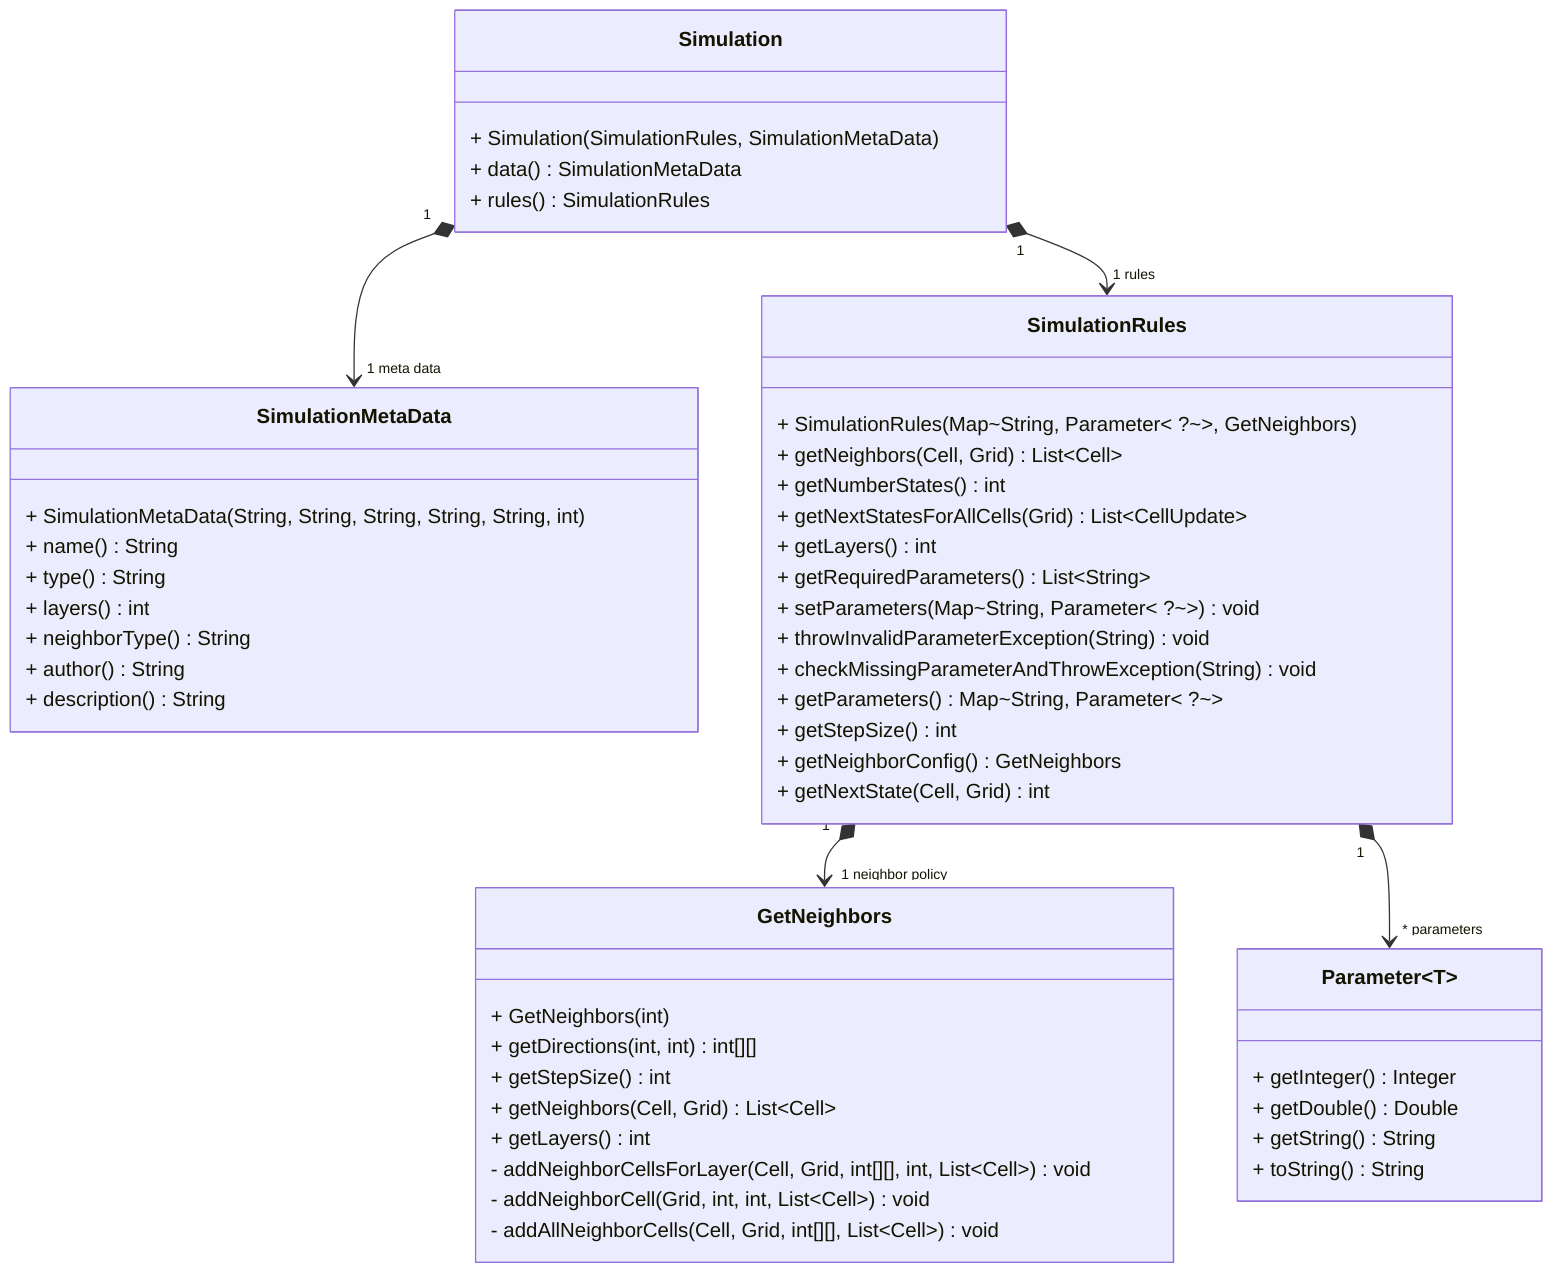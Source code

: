 classDiagram
    direction TB
    class Simulation {
        + Simulation(SimulationRules, SimulationMetaData)
        + data() SimulationMetaData
        + rules() SimulationRules
    }
    class SimulationMetaData {
        + SimulationMetaData(String, String, String, String, String, int)
        + name() String
        + type() String
        + layers() int
        + neighborType() String
        + author() String
        + description() String
    }
    class SimulationRules {
        + SimulationRules(Map~String, Parameter~ ?~~, GetNeighbors)
        + getNeighbors(Cell, Grid) List~Cell~
        + getNumberStates() int
        + getNextStatesForAllCells(Grid) List~CellUpdate~
        + getLayers() int
        + getRequiredParameters() List~String~
        + setParameters(Map~String, Parameter~ ?~~) void
        + throwInvalidParameterException(String) void
        + checkMissingParameterAndThrowException(String) void
        + getParameters() Map~String, Parameter~ ?~~
        + getStepSize() int
        + getNeighborConfig() GetNeighbors
        + getNextState(Cell, Grid) int
    }
    class GetNeighbors {
        + GetNeighbors(int)
        + getDirections(int, int) int[][]
        + getStepSize() int
        + getNeighbors(Cell, Grid) List~Cell~
        + getLayers() int
        - addNeighborCellsForLayer(Cell, Grid, int[][], int, List~Cell~) void
        - addNeighborCell(Grid, int, int, List~Cell~) void
        - addAllNeighborCells(Cell, Grid, int[][], List~Cell~) void
    }
    class Parameter~T~ {
        + getInteger() Integer
        + getDouble() Double
        + getString() String
        + toString() String
    }

    Simulation "1" *--> "1 rules" SimulationRules
    Simulation "1" *--> "1 meta data" SimulationMetaData
    SimulationRules "1" *--> "1 neighbor policy" GetNeighbors
    SimulationRules "1" *--> "* parameters" Parameter~T~